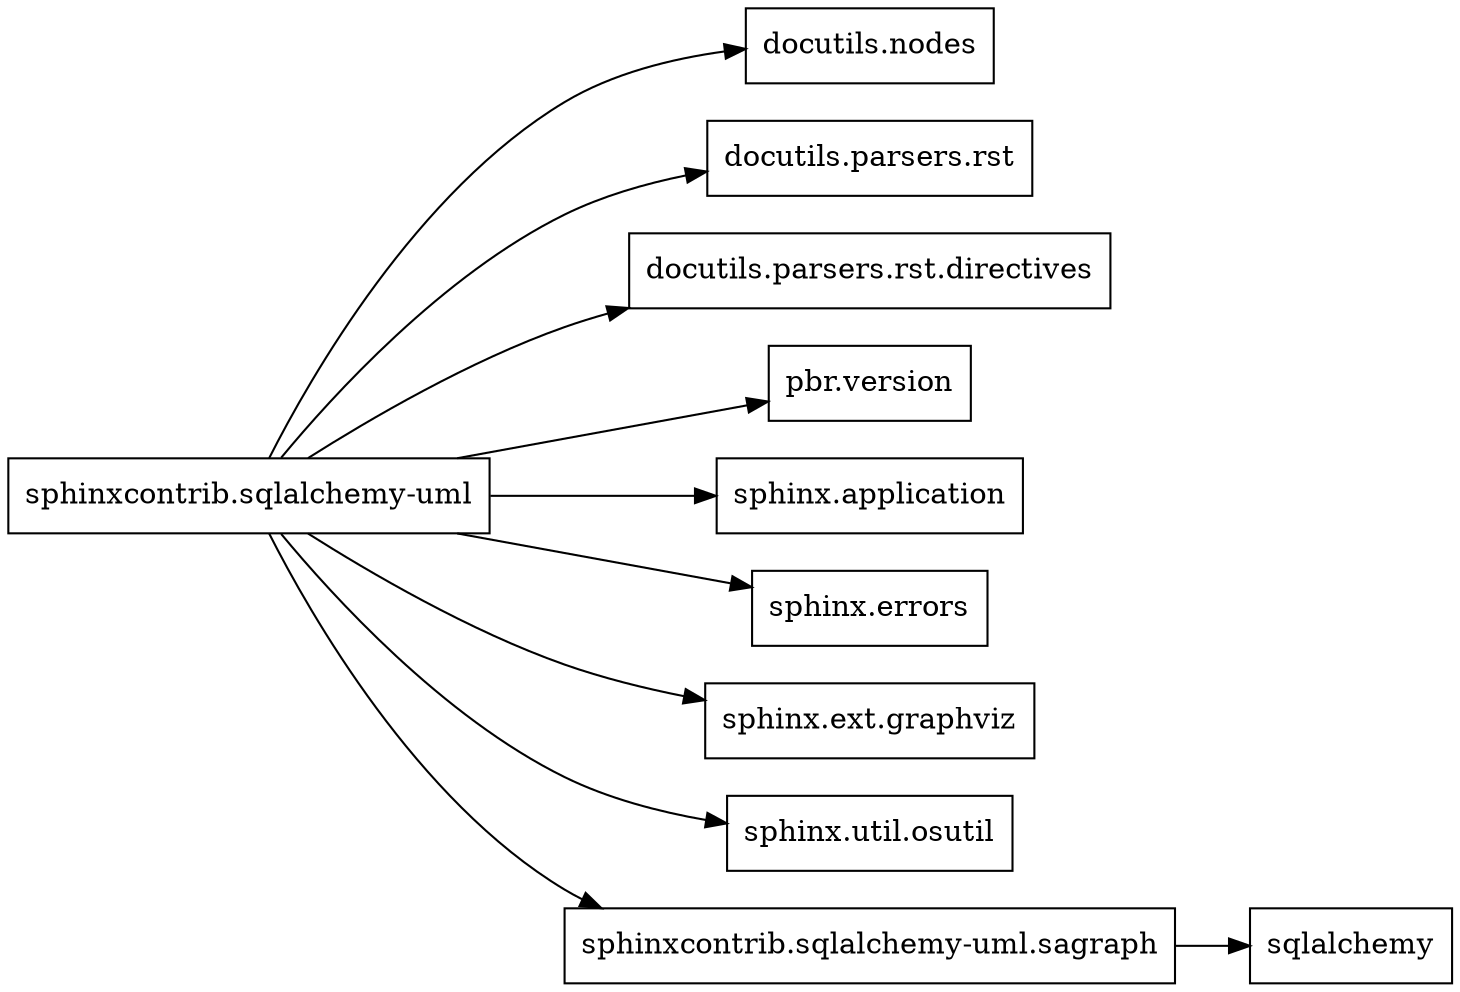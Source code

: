 digraph "pylintgraph" {
rankdir=LR
charset="utf-8"
URL="." node[shape="box"]
"docutils.nodes" [];
"sphinxcontrib.sqlalchemy-uml" [];
"docutils.parsers.rst" [];
"docutils.parsers.rst.directives" [];
"pbr.version" [];
"sphinx.application" [];
"sphinx.errors" [];
"sphinx.ext.graphviz" [];
"sphinx.util.osutil" [];
"sphinxcontrib.sqlalchemy-uml.sagraph" [];
"sqlalchemy" [];
"sphinxcontrib.sqlalchemy-uml" -> "docutils.nodes" [];
"sphinxcontrib.sqlalchemy-uml" -> "docutils.parsers.rst" [];
"sphinxcontrib.sqlalchemy-uml" -> "docutils.parsers.rst.directives" [];
"sphinxcontrib.sqlalchemy-uml" -> "pbr.version" [];
"sphinxcontrib.sqlalchemy-uml" -> "sphinx.application" [];
"sphinxcontrib.sqlalchemy-uml" -> "sphinx.errors" [];
"sphinxcontrib.sqlalchemy-uml" -> "sphinx.ext.graphviz" [];
"sphinxcontrib.sqlalchemy-uml" -> "sphinx.util.osutil" [];
"sphinxcontrib.sqlalchemy-uml" -> "sphinxcontrib.sqlalchemy-uml.sagraph" [];
"sphinxcontrib.sqlalchemy-uml.sagraph" -> "sqlalchemy" [];
}
